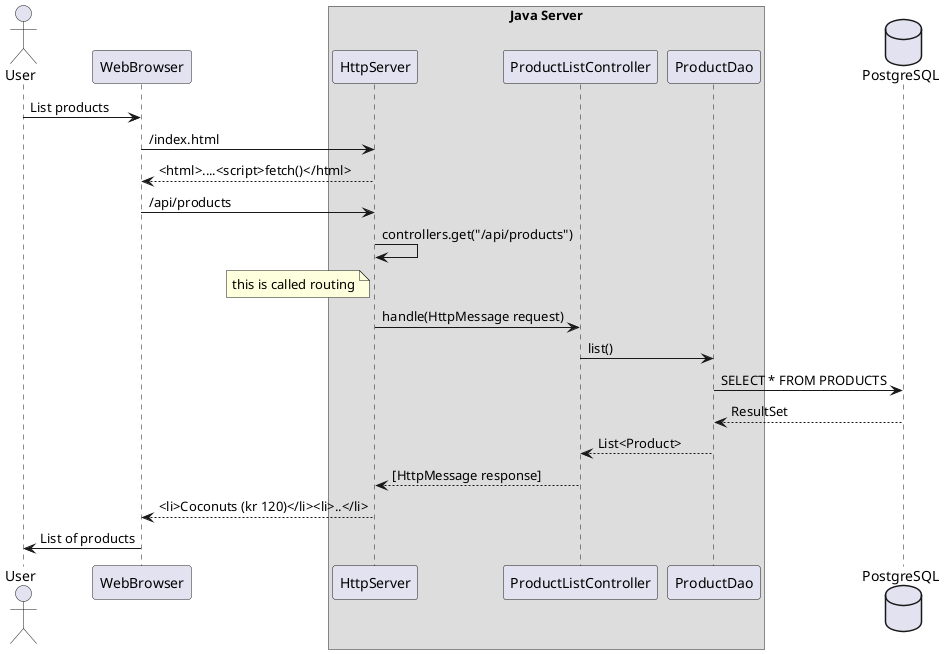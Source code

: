 @startuml

actor User
participant WebBrowser

box Java Server
   participant HttpServer
   participant ProductListController
   participant ProductDao
end box

database PostgreSQL

User -> WebBrowser: List products
WebBrowser -> HttpServer: /index.html
WebBrowser <-- HttpServer: <html>....<script>fetch()</html>
WebBrowser -> HttpServer: /api/products
HttpServer -> HttpServer: controllers.get("/api/products")
note left of HttpServer: this is called routing
HttpServer -> ProductListController: handle(HttpMessage request)
ProductListController -> ProductDao: list()
ProductDao -> PostgreSQL: SELECT * FROM PRODUCTS
ProductDao <-- PostgreSQL: ResultSet
ProductListController <-- ProductDao: List<Product>
HttpServer <-- ProductListController: [HttpMessage response]
WebBrowser <-- HttpServer: <li>Coconuts (kr 120)</li><li>..</li>
User <- WebBrowser: List of products

@enduml